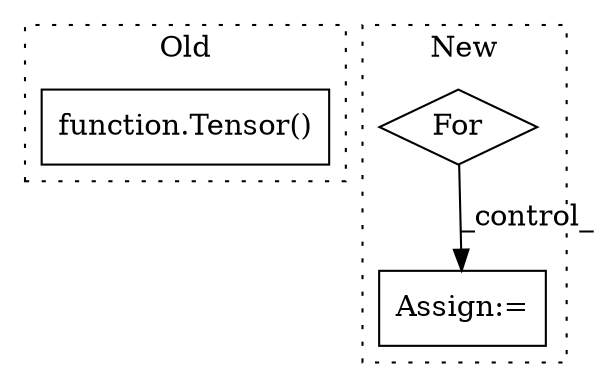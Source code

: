 digraph G {
subgraph cluster0 {
1 [label="function.Tensor()" a="75" s="1473,1529" l="7,72" shape="box"];
label = "Old";
style="dotted";
}
subgraph cluster1 {
2 [label="For" a="107" s="1887,1899" l="4,22" shape="diamond"];
3 [label="Assign:=" a="68" s="1927" l="3" shape="box"];
label = "New";
style="dotted";
}
2 -> 3 [label="_control_"];
}